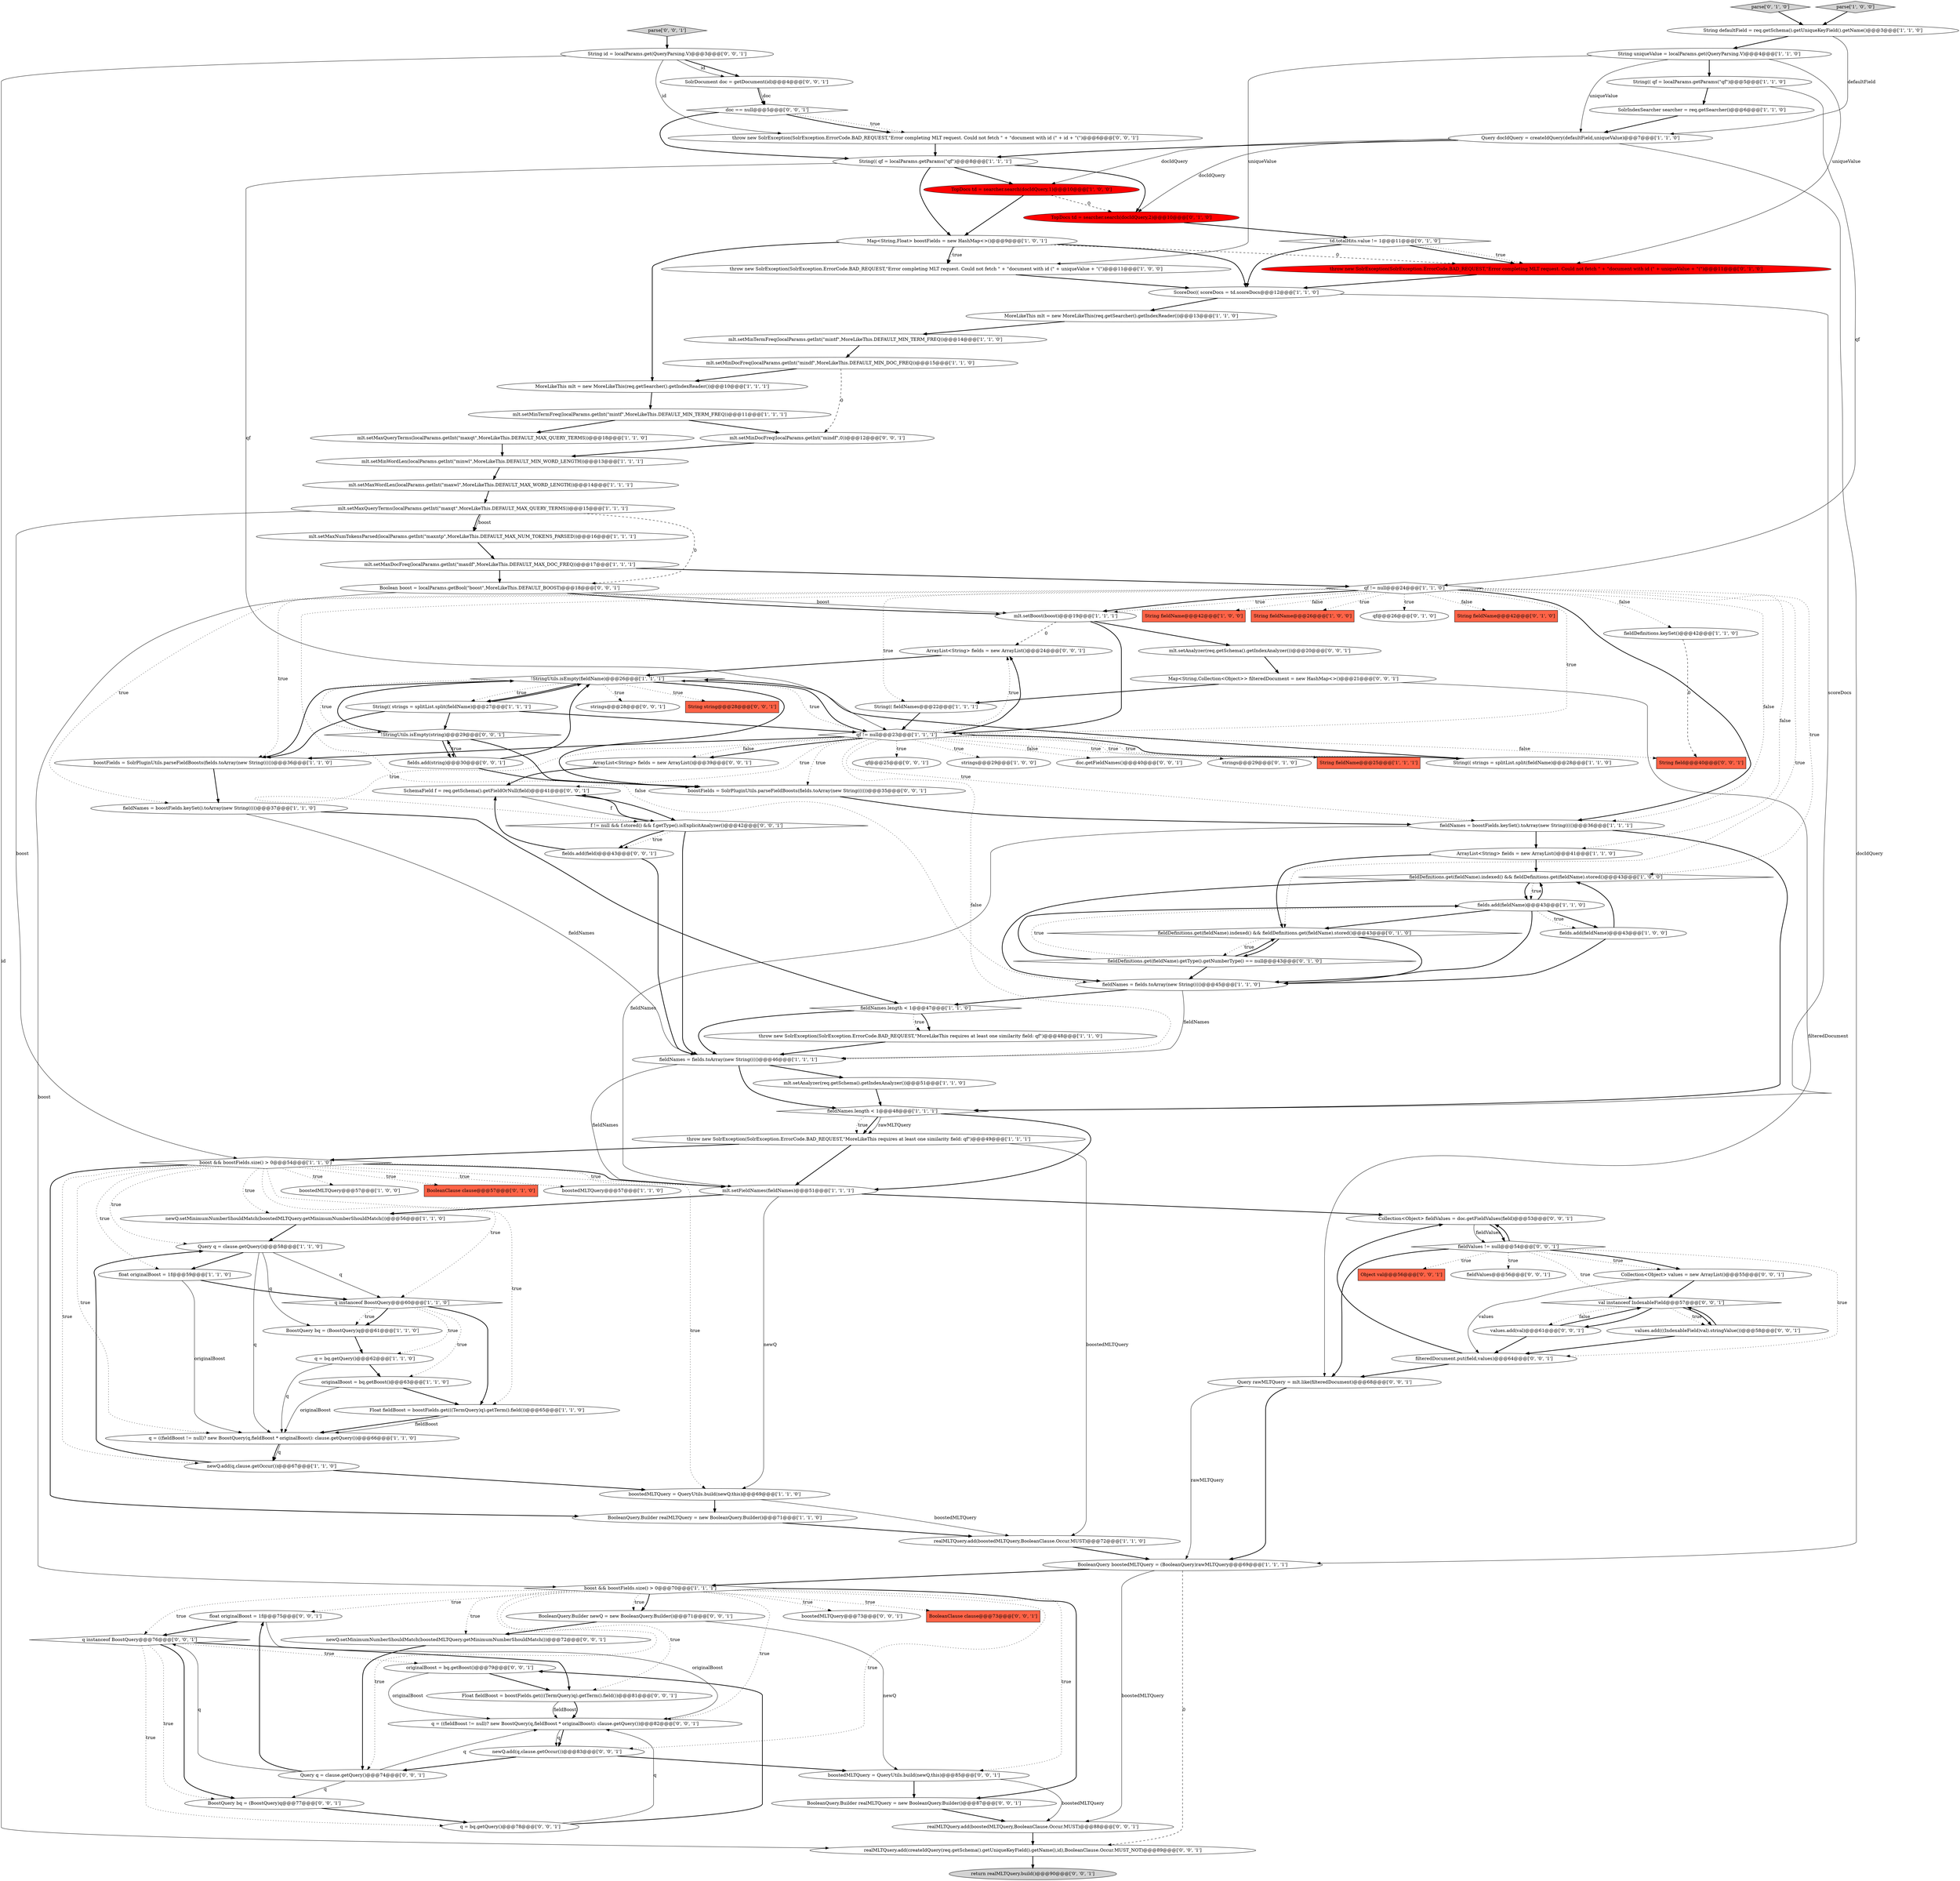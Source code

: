 digraph {
11 [style = filled, label = "fieldDefinitions.get(fieldName).indexed() && fieldDefinitions.get(fieldName).stored()@@@43@@@['1', '0', '0']", fillcolor = white, shape = diamond image = "AAA0AAABBB1BBB"];
50 [style = filled, label = "mlt.setMaxDocFreq(localParams.getInt(\"maxdf\",MoreLikeThis.DEFAULT_MAX_DOC_FREQ))@@@17@@@['1', '1', '1']", fillcolor = white, shape = ellipse image = "AAA0AAABBB1BBB"];
80 [style = filled, label = "float originalBoost = 1f@@@75@@@['0', '0', '1']", fillcolor = white, shape = ellipse image = "AAA0AAABBB3BBB"];
106 [style = filled, label = "throw new SolrException(SolrException.ErrorCode.BAD_REQUEST,\"Error completing MLT request. Could not fetch \" + \"document with id (\" + id + \"(\")@@@6@@@['0', '0', '1']", fillcolor = white, shape = ellipse image = "AAA0AAABBB3BBB"];
76 [style = filled, label = "fieldDefinitions.get(fieldName).indexed() && fieldDefinitions.get(fieldName).stored()@@@43@@@['0', '1', '0']", fillcolor = white, shape = diamond image = "AAA0AAABBB2BBB"];
58 [style = filled, label = "fieldDefinitions.keySet()@@@42@@@['1', '1', '0']", fillcolor = white, shape = ellipse image = "AAA0AAABBB1BBB"];
124 [style = filled, label = "newQ.add(q,clause.getOccur())@@@83@@@['0', '0', '1']", fillcolor = white, shape = ellipse image = "AAA0AAABBB3BBB"];
115 [style = filled, label = "doc == null@@@5@@@['0', '0', '1']", fillcolor = white, shape = diamond image = "AAA0AAABBB3BBB"];
125 [style = filled, label = "!StringUtils.isEmpty(string)@@@29@@@['0', '0', '1']", fillcolor = white, shape = diamond image = "AAA0AAABBB3BBB"];
24 [style = filled, label = "mlt.setMaxWordLen(localParams.getInt(\"maxwl\",MoreLikeThis.DEFAULT_MAX_WORD_LENGTH))@@@14@@@['1', '1', '1']", fillcolor = white, shape = ellipse image = "AAA0AAABBB1BBB"];
28 [style = filled, label = "mlt.setMaxQueryTerms(localParams.getInt(\"maxqt\",MoreLikeThis.DEFAULT_MAX_QUERY_TERMS))@@@18@@@['1', '1', '0']", fillcolor = white, shape = ellipse image = "AAA0AAABBB1BBB"];
27 [style = filled, label = "fieldNames.length < 1@@@48@@@['1', '1', '1']", fillcolor = white, shape = diamond image = "AAA0AAABBB1BBB"];
52 [style = filled, label = "BooleanQuery.Builder realMLTQuery = new BooleanQuery.Builder()@@@71@@@['1', '1', '0']", fillcolor = white, shape = ellipse image = "AAA0AAABBB1BBB"];
112 [style = filled, label = "strings@@@28@@@['0', '0', '1']", fillcolor = white, shape = ellipse image = "AAA0AAABBB3BBB"];
85 [style = filled, label = "originalBoost = bq.getBoost()@@@79@@@['0', '0', '1']", fillcolor = white, shape = ellipse image = "AAA0AAABBB3BBB"];
63 [style = filled, label = "mlt.setMinTermFreq(localParams.getInt(\"mintf\",MoreLikeThis.DEFAULT_MIN_TERM_FREQ))@@@14@@@['1', '1', '0']", fillcolor = white, shape = ellipse image = "AAA0AAABBB1BBB"];
26 [style = filled, label = "mlt.setFieldNames(fieldNames)@@@51@@@['1', '1', '1']", fillcolor = white, shape = ellipse image = "AAA0AAABBB1BBB"];
47 [style = filled, label = "fieldNames = boostFields.keySet().toArray(new String(((()@@@37@@@['1', '1', '0']", fillcolor = white, shape = ellipse image = "AAA0AAABBB1BBB"];
56 [style = filled, label = "qf != null@@@24@@@['1', '1', '0']", fillcolor = white, shape = diamond image = "AAA0AAABBB1BBB"];
64 [style = filled, label = "fields.add(fieldName)@@@43@@@['1', '1', '0']", fillcolor = white, shape = ellipse image = "AAA0AAABBB1BBB"];
34 [style = filled, label = "!StringUtils.isEmpty(fieldName)@@@26@@@['1', '1', '1']", fillcolor = white, shape = diamond image = "AAA0AAABBB1BBB"];
88 [style = filled, label = "return realMLTQuery.build()@@@90@@@['0', '0', '1']", fillcolor = lightgray, shape = ellipse image = "AAA0AAABBB3BBB"];
90 [style = filled, label = "fields.add(field)@@@43@@@['0', '0', '1']", fillcolor = white, shape = ellipse image = "AAA0AAABBB3BBB"];
38 [style = filled, label = "Map<String,Float> boostFields = new HashMap<>()@@@9@@@['1', '0', '1']", fillcolor = white, shape = ellipse image = "AAA0AAABBB1BBB"];
123 [style = filled, label = "BooleanQuery.Builder realMLTQuery = new BooleanQuery.Builder()@@@87@@@['0', '0', '1']", fillcolor = white, shape = ellipse image = "AAA0AAABBB3BBB"];
61 [style = filled, label = "fieldNames = fields.toArray(new String(((()@@@46@@@['1', '1', '1']", fillcolor = white, shape = ellipse image = "AAA0AAABBB1BBB"];
101 [style = filled, label = "mlt.setMinDocFreq(localParams.getInt(\"mindf\",0))@@@12@@@['0', '0', '1']", fillcolor = white, shape = ellipse image = "AAA0AAABBB3BBB"];
49 [style = filled, label = "boostedMLTQuery@@@57@@@['1', '0', '0']", fillcolor = white, shape = ellipse image = "AAA0AAABBB1BBB"];
13 [style = filled, label = "String(( qf = localParams.getParams(\"qf\")@@@8@@@['1', '1', '1']", fillcolor = white, shape = ellipse image = "AAA0AAABBB1BBB"];
2 [style = filled, label = "String fieldName@@@42@@@['1', '0', '0']", fillcolor = tomato, shape = box image = "AAA0AAABBB1BBB"];
78 [style = filled, label = "Float fieldBoost = boostFields.get(((TermQuery)q).getTerm().field())@@@81@@@['0', '0', '1']", fillcolor = white, shape = ellipse image = "AAA0AAABBB3BBB"];
12 [style = filled, label = "String fieldName@@@26@@@['1', '0', '0']", fillcolor = tomato, shape = box image = "AAA0AAABBB1BBB"];
53 [style = filled, label = "MoreLikeThis mlt = new MoreLikeThis(req.getSearcher().getIndexReader())@@@13@@@['1', '1', '0']", fillcolor = white, shape = ellipse image = "AAA0AAABBB1BBB"];
10 [style = filled, label = "Float fieldBoost = boostFields.get(((TermQuery)q).getTerm().field())@@@65@@@['1', '1', '0']", fillcolor = white, shape = ellipse image = "AAA0AAABBB1BBB"];
105 [style = filled, label = "q = bq.getQuery()@@@78@@@['0', '0', '1']", fillcolor = white, shape = ellipse image = "AAA0AAABBB3BBB"];
55 [style = filled, label = "mlt.setBoost(boost)@@@19@@@['1', '1', '1']", fillcolor = white, shape = ellipse image = "AAA0AAABBB1BBB"];
33 [style = filled, label = "mlt.setMaxQueryTerms(localParams.getInt(\"maxqt\",MoreLikeThis.DEFAULT_MAX_QUERY_TERMS))@@@15@@@['1', '1', '1']", fillcolor = white, shape = ellipse image = "AAA0AAABBB1BBB"];
69 [style = filled, label = "parse['0', '1', '0']", fillcolor = lightgray, shape = diamond image = "AAA0AAABBB2BBB"];
97 [style = filled, label = "SolrDocument doc = getDocument(id)@@@4@@@['0', '0', '1']", fillcolor = white, shape = ellipse image = "AAA0AAABBB3BBB"];
48 [style = filled, label = "ScoreDoc(( scoreDocs = td.scoreDocs@@@12@@@['1', '1', '0']", fillcolor = white, shape = ellipse image = "AAA0AAABBB1BBB"];
6 [style = filled, label = "String defaultField = req.getSchema().getUniqueKeyField().getName()@@@3@@@['1', '1', '0']", fillcolor = white, shape = ellipse image = "AAA0AAABBB1BBB"];
1 [style = filled, label = "SolrIndexSearcher searcher = req.getSearcher()@@@6@@@['1', '1', '0']", fillcolor = white, shape = ellipse image = "AAA0AAABBB1BBB"];
87 [style = filled, label = "parse['0', '0', '1']", fillcolor = lightgray, shape = diamond image = "AAA0AAABBB3BBB"];
7 [style = filled, label = "strings@@@29@@@['1', '0', '0']", fillcolor = white, shape = ellipse image = "AAA0AAABBB1BBB"];
3 [style = filled, label = "fields.add(fieldName)@@@43@@@['1', '0', '0']", fillcolor = white, shape = ellipse image = "AAA0AAABBB1BBB"];
42 [style = filled, label = "mlt.setMinWordLen(localParams.getInt(\"minwl\",MoreLikeThis.DEFAULT_MIN_WORD_LENGTH))@@@13@@@['1', '1', '1']", fillcolor = white, shape = ellipse image = "AAA0AAABBB1BBB"];
72 [style = filled, label = "throw new SolrException(SolrException.ErrorCode.BAD_REQUEST,\"Error completing MLT request. Could not fetch \" + \"document with id (\" + uniqueValue + \"(\")@@@11@@@['0', '1', '0']", fillcolor = red, shape = ellipse image = "AAA1AAABBB2BBB"];
44 [style = filled, label = "boost && boostFields.size() > 0@@@70@@@['1', '1', '1']", fillcolor = white, shape = diamond image = "AAA0AAABBB1BBB"];
73 [style = filled, label = "TopDocs td = searcher.search(docIdQuery,2)@@@10@@@['0', '1', '0']", fillcolor = red, shape = ellipse image = "AAA1AAABBB2BBB"];
84 [style = filled, label = "newQ.setMinimumNumberShouldMatch(boostedMLTQuery.getMinimumNumberShouldMatch())@@@72@@@['0', '0', '1']", fillcolor = white, shape = ellipse image = "AAA0AAABBB3BBB"];
96 [style = filled, label = "q instanceof BoostQuery@@@76@@@['0', '0', '1']", fillcolor = white, shape = diamond image = "AAA0AAABBB3BBB"];
23 [style = filled, label = "throw new SolrException(SolrException.ErrorCode.BAD_REQUEST,\"Error completing MLT request. Could not fetch \" + \"document with id (\" + uniqueValue + \"(\")@@@11@@@['1', '0', '0']", fillcolor = white, shape = ellipse image = "AAA0AAABBB1BBB"];
25 [style = filled, label = "q = bq.getQuery()@@@62@@@['1', '1', '0']", fillcolor = white, shape = ellipse image = "AAA0AAABBB1BBB"];
94 [style = filled, label = "ArrayList<String> fields = new ArrayList()@@@39@@@['0', '0', '1']", fillcolor = white, shape = ellipse image = "AAA0AAABBB3BBB"];
114 [style = filled, label = "SchemaField f = req.getSchema().getFieldOrNull(field)@@@41@@@['0', '0', '1']", fillcolor = white, shape = ellipse image = "AAA0AAABBB3BBB"];
122 [style = filled, label = "values.add(((IndexableField)val).stringValue())@@@58@@@['0', '0', '1']", fillcolor = white, shape = ellipse image = "AAA0AAABBB3BBB"];
18 [style = filled, label = "parse['1', '0', '0']", fillcolor = lightgray, shape = diamond image = "AAA0AAABBB1BBB"];
91 [style = filled, label = "Collection<Object> values = new ArrayList()@@@55@@@['0', '0', '1']", fillcolor = white, shape = ellipse image = "AAA0AAABBB3BBB"];
32 [style = filled, label = "mlt.setMaxNumTokensParsed(localParams.getInt(\"maxntp\",MoreLikeThis.DEFAULT_MAX_NUM_TOKENS_PARSED))@@@16@@@['1', '1', '1']", fillcolor = white, shape = ellipse image = "AAA0AAABBB1BBB"];
0 [style = filled, label = "throw new SolrException(SolrException.ErrorCode.BAD_REQUEST,\"MoreLikeThis requires at least one similarity field: qf\")@@@48@@@['1', '1', '0']", fillcolor = white, shape = ellipse image = "AAA0AAABBB1BBB"];
92 [style = filled, label = "Boolean boost = localParams.getBool(\"boost\",MoreLikeThis.DEFAULT_BOOST)@@@18@@@['0', '0', '1']", fillcolor = white, shape = ellipse image = "AAA0AAABBB3BBB"];
57 [style = filled, label = "newQ.setMinimumNumberShouldMatch(boostedMLTQuery.getMinimumNumberShouldMatch())@@@56@@@['1', '1', '0']", fillcolor = white, shape = ellipse image = "AAA0AAABBB1BBB"];
81 [style = filled, label = "doc.getFieldNames()@@@40@@@['0', '0', '1']", fillcolor = white, shape = ellipse image = "AAA0AAABBB3BBB"];
98 [style = filled, label = "ArrayList<String> fields = new ArrayList()@@@24@@@['0', '0', '1']", fillcolor = white, shape = ellipse image = "AAA0AAABBB3BBB"];
20 [style = filled, label = "mlt.setMinTermFreq(localParams.getInt(\"mintf\",MoreLikeThis.DEFAULT_MIN_TERM_FREQ))@@@11@@@['1', '1', '1']", fillcolor = white, shape = ellipse image = "AAA0AAABBB1BBB"];
71 [style = filled, label = "BooleanClause clause@@@57@@@['0', '1', '0']", fillcolor = tomato, shape = box image = "AAA0AAABBB2BBB"];
108 [style = filled, label = "String id = localParams.get(QueryParsing.V)@@@3@@@['0', '0', '1']", fillcolor = white, shape = ellipse image = "AAA0AAABBB3BBB"];
17 [style = filled, label = "TopDocs td = searcher.search(docIdQuery,1)@@@10@@@['1', '0', '0']", fillcolor = red, shape = ellipse image = "AAA1AAABBB1BBB"];
121 [style = filled, label = "Object val@@@56@@@['0', '0', '1']", fillcolor = tomato, shape = box image = "AAA0AAABBB3BBB"];
110 [style = filled, label = "boostedMLTQuery@@@73@@@['0', '0', '1']", fillcolor = white, shape = ellipse image = "AAA0AAABBB3BBB"];
107 [style = filled, label = "mlt.setAnalyzer(req.getSchema().getIndexAnalyzer())@@@20@@@['0', '0', '1']", fillcolor = white, shape = ellipse image = "AAA0AAABBB3BBB"];
111 [style = filled, label = "f != null && f.stored() && f.getType().isExplicitAnalyzer()@@@42@@@['0', '0', '1']", fillcolor = white, shape = diamond image = "AAA0AAABBB3BBB"];
83 [style = filled, label = "BoostQuery bq = (BoostQuery)q@@@77@@@['0', '0', '1']", fillcolor = white, shape = ellipse image = "AAA0AAABBB3BBB"];
74 [style = filled, label = "strings@@@29@@@['0', '1', '0']", fillcolor = white, shape = ellipse image = "AAA0AAABBB2BBB"];
19 [style = filled, label = "String uniqueValue = localParams.get(QueryParsing.V)@@@4@@@['1', '1', '0']", fillcolor = white, shape = ellipse image = "AAA0AAABBB1BBB"];
77 [style = filled, label = "q = ((fieldBoost != null)? new BoostQuery(q,fieldBoost * originalBoost): clause.getQuery())@@@82@@@['0', '0', '1']", fillcolor = white, shape = ellipse image = "AAA0AAABBB3BBB"];
31 [style = filled, label = "boost && boostFields.size() > 0@@@54@@@['1', '1', '0']", fillcolor = white, shape = diamond image = "AAA0AAABBB1BBB"];
35 [style = filled, label = "String fieldName@@@25@@@['1', '1', '1']", fillcolor = tomato, shape = box image = "AAA0AAABBB1BBB"];
22 [style = filled, label = "BoostQuery bq = (BoostQuery)q@@@61@@@['1', '1', '0']", fillcolor = white, shape = ellipse image = "AAA0AAABBB1BBB"];
116 [style = filled, label = "BooleanClause clause@@@73@@@['0', '0', '1']", fillcolor = tomato, shape = box image = "AAA0AAABBB3BBB"];
99 [style = filled, label = "BooleanQuery.Builder newQ = new BooleanQuery.Builder()@@@71@@@['0', '0', '1']", fillcolor = white, shape = ellipse image = "AAA0AAABBB3BBB"];
16 [style = filled, label = "BooleanQuery boostedMLTQuery = (BooleanQuery)rawMLTQuery@@@69@@@['1', '1', '1']", fillcolor = white, shape = ellipse image = "AAA0AAABBB1BBB"];
41 [style = filled, label = "mlt.setMinDocFreq(localParams.getInt(\"mindf\",MoreLikeThis.DEFAULT_MIN_DOC_FREQ))@@@15@@@['1', '1', '0']", fillcolor = white, shape = ellipse image = "AAA0AAABBB1BBB"];
54 [style = filled, label = "qf != null@@@23@@@['1', '1', '1']", fillcolor = white, shape = diamond image = "AAA0AAABBB1BBB"];
104 [style = filled, label = "val instanceof IndexableField@@@57@@@['0', '0', '1']", fillcolor = white, shape = diamond image = "AAA0AAABBB3BBB"];
14 [style = filled, label = "q = ((fieldBoost != null)? new BoostQuery(q,fieldBoost * originalBoost): clause.getQuery())@@@66@@@['1', '1', '0']", fillcolor = white, shape = ellipse image = "AAA0AAABBB1BBB"];
37 [style = filled, label = "realMLTQuery.add(boostedMLTQuery,BooleanClause.Occur.MUST)@@@72@@@['1', '1', '0']", fillcolor = white, shape = ellipse image = "AAA0AAABBB1BBB"];
40 [style = filled, label = "float originalBoost = 1f@@@59@@@['1', '1', '0']", fillcolor = white, shape = ellipse image = "AAA0AAABBB1BBB"];
119 [style = filled, label = "String field@@@40@@@['0', '0', '1']", fillcolor = tomato, shape = box image = "AAA0AAABBB3BBB"];
30 [style = filled, label = "MoreLikeThis mlt = new MoreLikeThis(req.getSearcher().getIndexReader())@@@10@@@['1', '1', '1']", fillcolor = white, shape = ellipse image = "AAA0AAABBB1BBB"];
120 [style = filled, label = "Query rawMLTQuery = mlt.like(filteredDocument)@@@68@@@['0', '0', '1']", fillcolor = white, shape = ellipse image = "AAA0AAABBB3BBB"];
4 [style = filled, label = "mlt.setAnalyzer(req.getSchema().getIndexAnalyzer())@@@51@@@['1', '1', '0']", fillcolor = white, shape = ellipse image = "AAA0AAABBB1BBB"];
15 [style = filled, label = "q instanceof BoostQuery@@@60@@@['1', '1', '0']", fillcolor = white, shape = diamond image = "AAA0AAABBB1BBB"];
9 [style = filled, label = "String(( qf = localParams.getParams(\"qf\")@@@5@@@['1', '1', '0']", fillcolor = white, shape = ellipse image = "AAA0AAABBB1BBB"];
21 [style = filled, label = "String(( fieldNames@@@22@@@['1', '1', '1']", fillcolor = white, shape = ellipse image = "AAA0AAABBB1BBB"];
102 [style = filled, label = "fieldValues != null@@@54@@@['0', '0', '1']", fillcolor = white, shape = diamond image = "AAA0AAABBB3BBB"];
113 [style = filled, label = "String string@@@28@@@['0', '0', '1']", fillcolor = tomato, shape = box image = "AAA0AAABBB3BBB"];
67 [style = filled, label = "td.totalHits.value != 1@@@11@@@['0', '1', '0']", fillcolor = white, shape = diamond image = "AAA0AAABBB2BBB"];
66 [style = filled, label = "fieldNames.length < 1@@@47@@@['1', '1', '0']", fillcolor = white, shape = diamond image = "AAA0AAABBB1BBB"];
5 [style = filled, label = "boostedMLTQuery = QueryUtils.build(newQ,this)@@@69@@@['1', '1', '0']", fillcolor = white, shape = ellipse image = "AAA0AAABBB1BBB"];
68 [style = filled, label = "qf@@@26@@@['0', '1', '0']", fillcolor = white, shape = ellipse image = "AAA0AAABBB2BBB"];
86 [style = filled, label = "fields.add(string)@@@30@@@['0', '0', '1']", fillcolor = white, shape = ellipse image = "AAA0AAABBB3BBB"];
36 [style = filled, label = "boostFields = SolrPluginUtils.parseFieldBoosts(fields.toArray(new String(((())@@@36@@@['1', '1', '0']", fillcolor = white, shape = ellipse image = "AAA0AAABBB1BBB"];
82 [style = filled, label = "boostedMLTQuery = QueryUtils.build(newQ,this)@@@85@@@['0', '0', '1']", fillcolor = white, shape = ellipse image = "AAA0AAABBB3BBB"];
117 [style = filled, label = "fieldValues@@@56@@@['0', '0', '1']", fillcolor = white, shape = ellipse image = "AAA0AAABBB3BBB"];
109 [style = filled, label = "Collection<Object> fieldValues = doc.getFieldValues(field)@@@53@@@['0', '0', '1']", fillcolor = white, shape = ellipse image = "AAA0AAABBB3BBB"];
79 [style = filled, label = "realMLTQuery.add(createIdQuery(req.getSchema().getUniqueKeyField().getName(),id),BooleanClause.Occur.MUST_NOT)@@@89@@@['0', '0', '1']", fillcolor = white, shape = ellipse image = "AAA0AAABBB3BBB"];
29 [style = filled, label = "newQ.add(q,clause.getOccur())@@@67@@@['1', '1', '0']", fillcolor = white, shape = ellipse image = "AAA0AAABBB1BBB"];
59 [style = filled, label = "throw new SolrException(SolrException.ErrorCode.BAD_REQUEST,\"MoreLikeThis requires at least one similarity field: qf\")@@@49@@@['1', '1', '1']", fillcolor = white, shape = ellipse image = "AAA0AAABBB1BBB"];
89 [style = filled, label = "Query q = clause.getQuery()@@@74@@@['0', '0', '1']", fillcolor = white, shape = ellipse image = "AAA0AAABBB3BBB"];
65 [style = filled, label = "fieldNames = fields.toArray(new String(((()@@@45@@@['1', '1', '0']", fillcolor = white, shape = ellipse image = "AAA0AAABBB1BBB"];
8 [style = filled, label = "ArrayList<String> fields = new ArrayList()@@@41@@@['1', '1', '0']", fillcolor = white, shape = ellipse image = "AAA0AAABBB1BBB"];
39 [style = filled, label = "Query q = clause.getQuery()@@@58@@@['1', '1', '0']", fillcolor = white, shape = ellipse image = "AAA0AAABBB1BBB"];
62 [style = filled, label = "boostedMLTQuery@@@57@@@['1', '1', '0']", fillcolor = white, shape = ellipse image = "AAA0AAABBB1BBB"];
70 [style = filled, label = "String fieldName@@@42@@@['0', '1', '0']", fillcolor = tomato, shape = box image = "AAA0AAABBB2BBB"];
103 [style = filled, label = "values.add(val)@@@61@@@['0', '0', '1']", fillcolor = white, shape = ellipse image = "AAA0AAABBB3BBB"];
100 [style = filled, label = "realMLTQuery.add(boostedMLTQuery,BooleanClause.Occur.MUST)@@@88@@@['0', '0', '1']", fillcolor = white, shape = ellipse image = "AAA0AAABBB3BBB"];
118 [style = filled, label = "Map<String,Collection<Object>> filteredDocument = new HashMap<>()@@@21@@@['0', '0', '1']", fillcolor = white, shape = ellipse image = "AAA0AAABBB3BBB"];
95 [style = filled, label = "filteredDocument.put(field,values)@@@64@@@['0', '0', '1']", fillcolor = white, shape = ellipse image = "AAA0AAABBB3BBB"];
45 [style = filled, label = "Query docIdQuery = createIdQuery(defaultField,uniqueValue)@@@7@@@['1', '1', '0']", fillcolor = white, shape = ellipse image = "AAA0AAABBB1BBB"];
75 [style = filled, label = "fieldDefinitions.get(fieldName).getType().getNumberType() == null@@@43@@@['0', '1', '0']", fillcolor = white, shape = diamond image = "AAA0AAABBB2BBB"];
60 [style = filled, label = "String(( strings = splitList.split(fieldName)@@@27@@@['1', '1', '1']", fillcolor = white, shape = ellipse image = "AAA0AAABBB1BBB"];
43 [style = filled, label = "originalBoost = bq.getBoost()@@@63@@@['1', '1', '0']", fillcolor = white, shape = ellipse image = "AAA0AAABBB1BBB"];
51 [style = filled, label = "String(( strings = splitList.split(fieldName)@@@28@@@['1', '1', '0']", fillcolor = white, shape = ellipse image = "AAA0AAABBB1BBB"];
126 [style = filled, label = "boostFields = SolrPluginUtils.parseFieldBoosts(fields.toArray(new String(((())@@@35@@@['0', '0', '1']", fillcolor = white, shape = ellipse image = "AAA0AAABBB3BBB"];
93 [style = filled, label = "qf@@@25@@@['0', '0', '1']", fillcolor = white, shape = ellipse image = "AAA0AAABBB3BBB"];
46 [style = filled, label = "fieldNames = boostFields.keySet().toArray(new String(((()@@@36@@@['1', '1', '1']", fillcolor = white, shape = ellipse image = "AAA0AAABBB1BBB"];
104->103 [style = bold, label=""];
15->10 [style = bold, label=""];
54->35 [style = dotted, label="true"];
29->5 [style = bold, label=""];
34->125 [style = dotted, label="true"];
105->85 [style = bold, label=""];
64->3 [style = bold, label=""];
44->96 [style = dotted, label="true"];
19->45 [style = solid, label="uniqueValue"];
30->20 [style = bold, label=""];
67->48 [style = bold, label=""];
85->78 [style = bold, label=""];
91->104 [style = bold, label=""];
53->63 [style = bold, label=""];
11->64 [style = bold, label=""];
80->96 [style = bold, label=""];
39->22 [style = solid, label="q"];
21->54 [style = bold, label=""];
40->15 [style = bold, label=""];
54->7 [style = dotted, label="true"];
50->56 [style = bold, label=""];
125->34 [style = bold, label=""];
59->31 [style = bold, label=""];
25->43 [style = bold, label=""];
58->119 [style = dashed, label="0"];
3->65 [style = bold, label=""];
114->111 [style = bold, label=""];
13->54 [style = solid, label="qf"];
118->120 [style = solid, label="filteredDocument"];
16->79 [style = dashed, label="0"];
84->89 [style = bold, label=""];
64->3 [style = dotted, label="true"];
54->94 [style = dotted, label="false"];
17->38 [style = bold, label=""];
66->0 [style = bold, label=""];
86->34 [style = bold, label=""];
122->104 [style = bold, label=""];
120->16 [style = bold, label=""];
13->17 [style = bold, label=""];
26->109 [style = bold, label=""];
103->104 [style = bold, label=""];
38->30 [style = bold, label=""];
44->99 [style = bold, label=""];
33->32 [style = solid, label="boost"];
99->84 [style = bold, label=""];
14->29 [style = solid, label="q"];
56->11 [style = dotted, label="true"];
57->39 [style = bold, label=""];
56->65 [style = dotted, label="false"];
19->9 [style = bold, label=""];
11->64 [style = dotted, label="true"];
63->41 [style = bold, label=""];
89->83 [style = solid, label="q"];
60->125 [style = bold, label=""];
77->124 [style = solid, label="q"];
26->57 [style = bold, label=""];
15->43 [style = dotted, label="true"];
123->100 [style = bold, label=""];
55->98 [style = dashed, label="0"];
109->102 [style = solid, label="fieldValues"];
56->54 [style = dotted, label="true"];
108->106 [style = solid, label="id"];
99->82 [style = solid, label="newQ"];
28->42 [style = bold, label=""];
78->77 [style = solid, label="fieldBoost"];
38->72 [style = dashed, label="0"];
79->88 [style = bold, label=""];
125->86 [style = dotted, label="true"];
8->11 [style = bold, label=""];
124->82 [style = bold, label=""];
126->46 [style = bold, label=""];
59->26 [style = bold, label=""];
76->75 [style = bold, label=""];
31->39 [style = dotted, label="true"];
44->78 [style = dotted, label="true"];
94->114 [style = bold, label=""];
115->13 [style = bold, label=""];
44->124 [style = dotted, label="true"];
54->126 [style = dotted, label="true"];
22->25 [style = bold, label=""];
100->79 [style = bold, label=""];
73->67 [style = bold, label=""];
102->95 [style = dotted, label="true"];
56->36 [style = dotted, label="true"];
102->120 [style = bold, label=""];
10->14 [style = bold, label=""];
29->39 [style = bold, label=""];
56->8 [style = dotted, label="false"];
31->40 [style = dotted, label="true"];
52->37 [style = bold, label=""];
65->61 [style = solid, label="fieldNames"];
64->76 [style = bold, label=""];
3->11 [style = bold, label=""];
31->5 [style = dotted, label="true"];
34->54 [style = bold, label=""];
44->123 [style = bold, label=""];
56->46 [style = bold, label=""];
44->84 [style = dotted, label="true"];
65->66 [style = bold, label=""];
89->80 [style = bold, label=""];
6->45 [style = solid, label="defaultField"];
56->46 [style = dotted, label="false"];
20->101 [style = bold, label=""];
31->49 [style = dotted, label="true"];
54->98 [style = dotted, label="true"];
54->119 [style = dotted, label="false"];
75->65 [style = bold, label=""];
56->21 [style = dotted, label="true"];
102->91 [style = bold, label=""];
56->47 [style = dotted, label="true"];
75->64 [style = bold, label=""];
31->10 [style = dotted, label="true"];
31->14 [style = dotted, label="true"];
76->75 [style = dotted, label="true"];
25->14 [style = solid, label="q"];
102->104 [style = dotted, label="true"];
23->48 [style = bold, label=""];
95->109 [style = bold, label=""];
96->105 [style = dotted, label="true"];
64->11 [style = bold, label=""];
5->37 [style = solid, label="boostedMLTQuery"];
54->114 [style = dotted, label="true"];
86->125 [style = bold, label=""];
41->30 [style = bold, label=""];
40->14 [style = solid, label="originalBoost"];
96->83 [style = dotted, label="true"];
115->106 [style = bold, label=""];
98->34 [style = bold, label=""];
54->74 [style = dotted, label="true"];
27->59 [style = bold, label=""];
44->82 [style = dotted, label="true"];
54->94 [style = bold, label=""];
122->95 [style = bold, label=""];
38->23 [style = dotted, label="true"];
34->36 [style = bold, label=""];
91->95 [style = solid, label="values"];
96->83 [style = bold, label=""];
56->76 [style = dotted, label="true"];
31->15 [style = dotted, label="true"];
5->52 [style = bold, label=""];
61->27 [style = bold, label=""];
118->21 [style = bold, label=""];
66->61 [style = bold, label=""];
43->10 [style = bold, label=""];
85->77 [style = solid, label="originalBoost"];
86->126 [style = bold, label=""];
111->90 [style = dotted, label="true"];
105->77 [style = solid, label="q"];
8->76 [style = bold, label=""];
9->1 [style = bold, label=""];
31->29 [style = dotted, label="true"];
44->80 [style = dotted, label="true"];
9->56 [style = solid, label="qf"];
1->45 [style = bold, label=""];
107->118 [style = bold, label=""];
54->98 [style = bold, label=""];
45->17 [style = solid, label="docIdQuery"];
37->16 [style = bold, label=""];
54->51 [style = dotted, label="true"];
54->34 [style = dotted, label="true"];
32->50 [style = bold, label=""];
27->26 [style = bold, label=""];
39->15 [style = solid, label="q"];
56->55 [style = dotted, label="true"];
60->54 [style = bold, label=""];
92->55 [style = solid, label="boost"];
11->65 [style = bold, label=""];
101->42 [style = bold, label=""];
92->55 [style = bold, label=""];
31->52 [style = bold, label=""];
13->73 [style = bold, label=""];
56->68 [style = dotted, label="true"];
55->107 [style = bold, label=""];
41->101 [style = dashed, label="0"];
39->14 [style = solid, label="q"];
92->44 [style = solid, label="boost"];
31->71 [style = dotted, label="true"];
114->111 [style = solid, label="f"];
54->93 [style = dotted, label="true"];
26->5 [style = solid, label="newQ"];
38->48 [style = bold, label=""];
42->24 [style = bold, label=""];
67->72 [style = bold, label=""];
111->90 [style = bold, label=""];
83->105 [style = bold, label=""];
108->79 [style = solid, label="id"];
61->26 [style = solid, label="fieldNames"];
33->92 [style = dashed, label="0"];
15->22 [style = bold, label=""];
34->126 [style = bold, label=""];
56->2 [style = dotted, label="false"];
104->103 [style = dotted, label="false"];
48->27 [style = solid, label="scoreDocs"];
24->33 [style = bold, label=""];
124->89 [style = bold, label=""];
34->60 [style = dotted, label="true"];
31->26 [style = bold, label=""];
87->108 [style = bold, label=""];
104->122 [style = dotted, label="true"];
54->36 [style = bold, label=""];
18->6 [style = bold, label=""];
16->44 [style = bold, label=""];
111->114 [style = bold, label=""];
0->61 [style = bold, label=""];
39->40 [style = bold, label=""];
27->59 [style = solid, label="rawMLTQuery"];
64->65 [style = bold, label=""];
125->126 [style = bold, label=""];
60->36 [style = bold, label=""];
46->8 [style = bold, label=""];
14->29 [style = bold, label=""];
89->77 [style = solid, label="q"];
27->59 [style = dotted, label="true"];
33->32 [style = bold, label=""];
108->97 [style = bold, label=""];
75->76 [style = bold, label=""];
15->25 [style = dotted, label="true"];
31->57 [style = dotted, label="true"];
115->106 [style = dotted, label="true"];
102->121 [style = dotted, label="true"];
44->77 [style = dotted, label="true"];
61->4 [style = bold, label=""];
80->77 [style = solid, label="originalBoost"];
44->89 [style = dotted, label="true"];
109->102 [style = bold, label=""];
66->0 [style = dotted, label="true"];
45->16 [style = solid, label="docIdQuery"];
72->48 [style = bold, label=""];
34->112 [style = dotted, label="true"];
54->51 [style = bold, label=""];
36->47 [style = bold, label=""];
77->124 [style = bold, label=""];
54->46 [style = dotted, label="true"];
108->97 [style = solid, label="id"];
31->62 [style = dotted, label="true"];
54->81 [style = dotted, label="false"];
82->123 [style = bold, label=""];
69->6 [style = bold, label=""];
120->16 [style = solid, label="rawMLTQuery"];
34->113 [style = dotted, label="true"];
47->66 [style = bold, label=""];
20->28 [style = bold, label=""];
43->14 [style = solid, label="originalBoost"];
54->61 [style = dotted, label="false"];
96->78 [style = bold, label=""];
56->70 [style = dotted, label="false"];
38->23 [style = bold, label=""];
15->22 [style = dotted, label="true"];
82->100 [style = solid, label="boostedMLTQuery"];
45->13 [style = bold, label=""];
6->19 [style = bold, label=""];
48->53 [style = bold, label=""];
104->122 [style = bold, label=""];
45->73 [style = solid, label="docIdQuery"];
46->26 [style = solid, label="fieldNames"];
95->120 [style = bold, label=""];
102->91 [style = dotted, label="true"];
75->64 [style = dotted, label="true"];
111->61 [style = bold, label=""];
78->77 [style = bold, label=""];
50->92 [style = bold, label=""];
47->61 [style = solid, label="fieldNames"];
34->60 [style = bold, label=""];
97->115 [style = solid, label="doc"];
89->96 [style = solid, label="q"];
97->115 [style = bold, label=""];
102->109 [style = bold, label=""];
60->34 [style = bold, label=""];
31->26 [style = dotted, label="true"];
16->100 [style = solid, label="boostedMLTQuery"];
17->73 [style = dashed, label="0"];
125->86 [style = bold, label=""];
56->12 [style = dotted, label="true"];
46->27 [style = bold, label=""];
4->27 [style = bold, label=""];
33->31 [style = solid, label="boost"];
44->99 [style = dotted, label="true"];
76->65 [style = bold, label=""];
90->61 [style = bold, label=""];
67->72 [style = dotted, label="true"];
10->14 [style = solid, label="fieldBoost"];
19->72 [style = solid, label="uniqueValue"];
56->58 [style = dotted, label="false"];
59->37 [style = solid, label="boostedMLTQuery"];
44->110 [style = dotted, label="true"];
13->38 [style = bold, label=""];
44->116 [style = dotted, label="true"];
51->34 [style = bold, label=""];
55->54 [style = bold, label=""];
90->114 [style = bold, label=""];
102->117 [style = dotted, label="true"];
103->95 [style = bold, label=""];
19->23 [style = solid, label="uniqueValue"];
106->13 [style = bold, label=""];
54->111 [style = dotted, label="true"];
96->85 [style = dotted, label="true"];
56->55 [style = bold, label=""];
}
